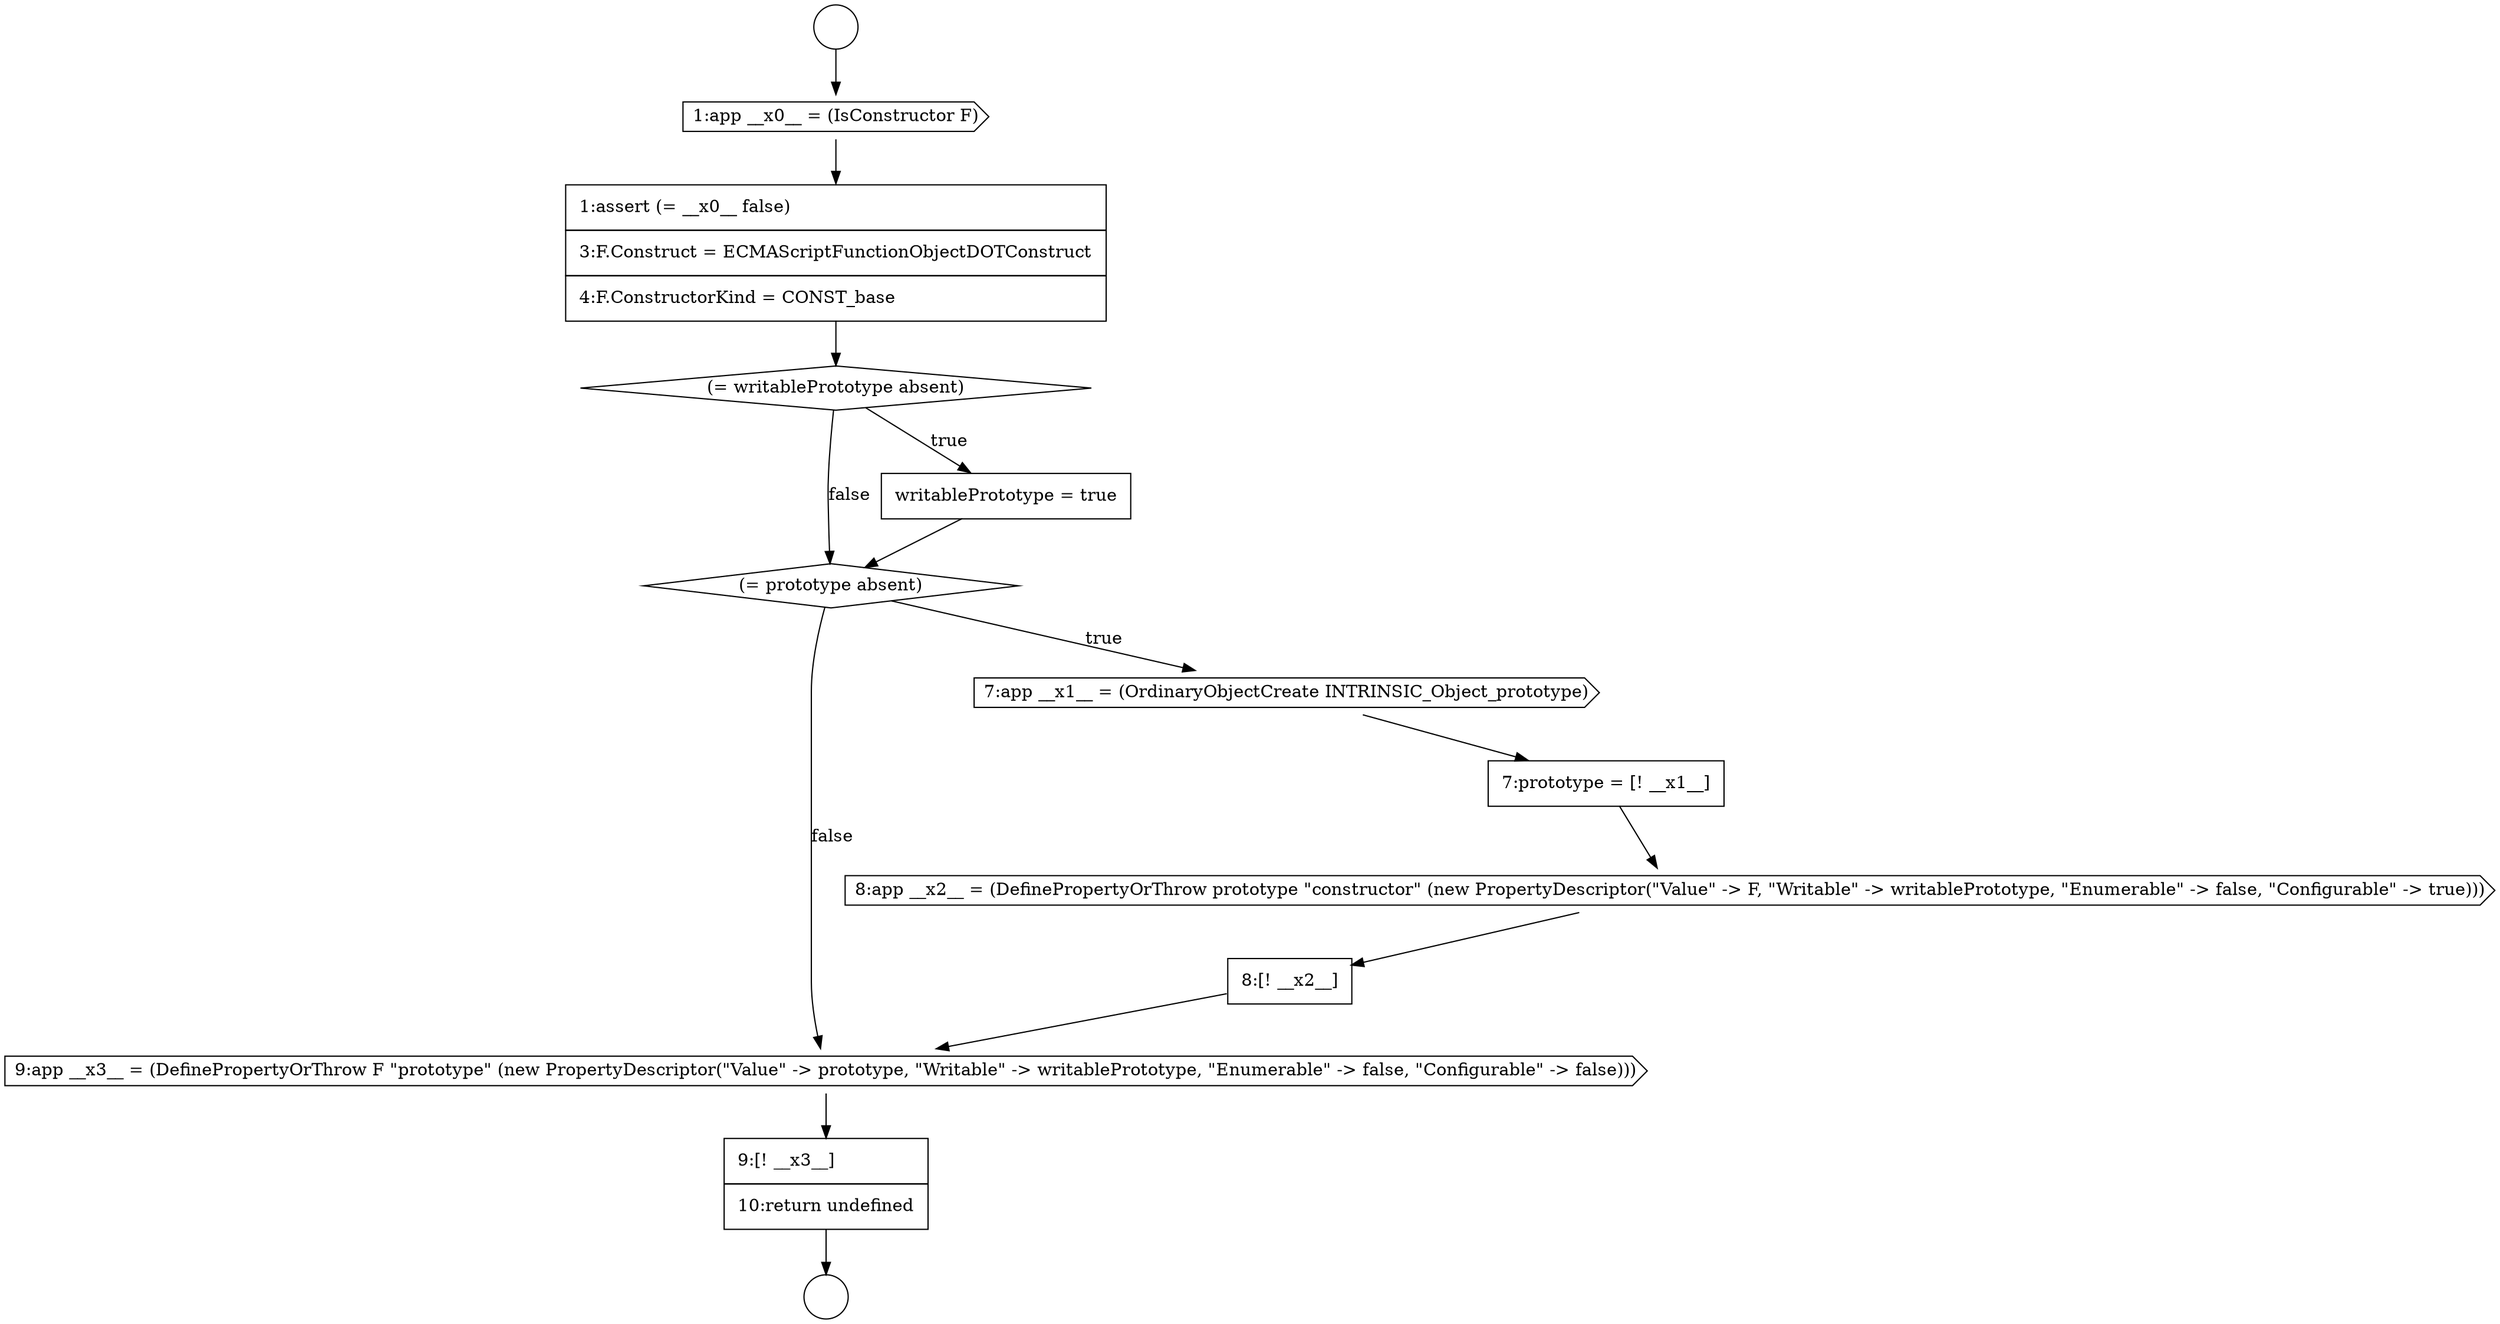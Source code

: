 digraph {
  node2363 [shape=circle label=" " color="black" fillcolor="white" style=filled]
  node2373 [shape=cds, label=<<font color="black">9:app __x3__ = (DefinePropertyOrThrow F &quot;prototype&quot; (new PropertyDescriptor(&quot;Value&quot; -&gt; prototype, &quot;Writable&quot; -&gt; writablePrototype, &quot;Enumerable&quot; -&gt; false, &quot;Configurable&quot; -&gt; false)))</font>> color="black" fillcolor="white" style=filled]
  node2364 [shape=cds, label=<<font color="black">1:app __x0__ = (IsConstructor F)</font>> color="black" fillcolor="white" style=filled]
  node2370 [shape=none, margin=0, label=<<font color="black">
    <table border="0" cellborder="1" cellspacing="0" cellpadding="10">
      <tr><td align="left">7:prototype = [! __x1__]</td></tr>
    </table>
  </font>> color="black" fillcolor="white" style=filled]
  node2368 [shape=diamond, label=<<font color="black">(= prototype absent)</font>> color="black" fillcolor="white" style=filled]
  node2362 [shape=circle label=" " color="black" fillcolor="white" style=filled]
  node2374 [shape=none, margin=0, label=<<font color="black">
    <table border="0" cellborder="1" cellspacing="0" cellpadding="10">
      <tr><td align="left">9:[! __x3__]</td></tr>
      <tr><td align="left">10:return undefined</td></tr>
    </table>
  </font>> color="black" fillcolor="white" style=filled]
  node2366 [shape=diamond, label=<<font color="black">(= writablePrototype absent)</font>> color="black" fillcolor="white" style=filled]
  node2372 [shape=none, margin=0, label=<<font color="black">
    <table border="0" cellborder="1" cellspacing="0" cellpadding="10">
      <tr><td align="left">8:[! __x2__]</td></tr>
    </table>
  </font>> color="black" fillcolor="white" style=filled]
  node2367 [shape=none, margin=0, label=<<font color="black">
    <table border="0" cellborder="1" cellspacing="0" cellpadding="10">
      <tr><td align="left">writablePrototype = true</td></tr>
    </table>
  </font>> color="black" fillcolor="white" style=filled]
  node2371 [shape=cds, label=<<font color="black">8:app __x2__ = (DefinePropertyOrThrow prototype &quot;constructor&quot; (new PropertyDescriptor(&quot;Value&quot; -&gt; F, &quot;Writable&quot; -&gt; writablePrototype, &quot;Enumerable&quot; -&gt; false, &quot;Configurable&quot; -&gt; true)))</font>> color="black" fillcolor="white" style=filled]
  node2365 [shape=none, margin=0, label=<<font color="black">
    <table border="0" cellborder="1" cellspacing="0" cellpadding="10">
      <tr><td align="left">1:assert (= __x0__ false)</td></tr>
      <tr><td align="left">3:F.Construct = ECMAScriptFunctionObjectDOTConstruct</td></tr>
      <tr><td align="left">4:F.ConstructorKind = CONST_base</td></tr>
    </table>
  </font>> color="black" fillcolor="white" style=filled]
  node2369 [shape=cds, label=<<font color="black">7:app __x1__ = (OrdinaryObjectCreate INTRINSIC_Object_prototype)</font>> color="black" fillcolor="white" style=filled]
  node2373 -> node2374 [ color="black"]
  node2372 -> node2373 [ color="black"]
  node2368 -> node2369 [label=<<font color="black">true</font>> color="black"]
  node2368 -> node2373 [label=<<font color="black">false</font>> color="black"]
  node2364 -> node2365 [ color="black"]
  node2362 -> node2364 [ color="black"]
  node2365 -> node2366 [ color="black"]
  node2371 -> node2372 [ color="black"]
  node2369 -> node2370 [ color="black"]
  node2370 -> node2371 [ color="black"]
  node2367 -> node2368 [ color="black"]
  node2374 -> node2363 [ color="black"]
  node2366 -> node2367 [label=<<font color="black">true</font>> color="black"]
  node2366 -> node2368 [label=<<font color="black">false</font>> color="black"]
}
